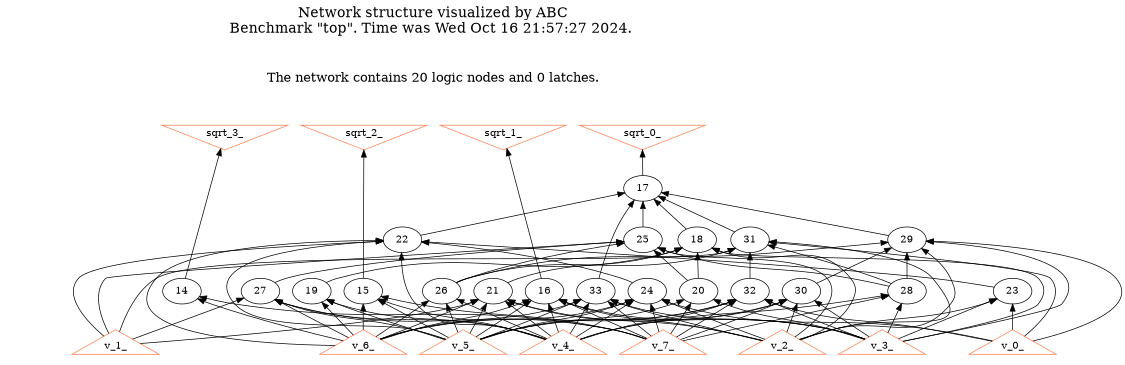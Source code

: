 # Network structure generated by ABC

digraph network {
size = "7.5,10";
center = true;
edge [dir = back];

{
  node [shape = plaintext];
  edge [style = invis];
  LevelTitle1 [label=""];
  LevelTitle2 [label=""];
  Level4 [label = ""];
  Level3 [label = ""];
  Level2 [label = ""];
  Level1 [label = ""];
  Level0 [label = ""];
  LevelTitle1 ->  LevelTitle2 ->  Level4 ->  Level3 ->  Level2 ->  Level1 ->  Level0;
}

{
  rank = same;
  LevelTitle1;
  title1 [shape=plaintext,
          fontsize=20,
          fontname = "Times-Roman",
          label="Network structure visualized by ABC\nBenchmark \"top\". Time was Wed Oct 16 21:57:27 2024. "
         ];
}

{
  rank = same;
  LevelTitle2;
  title2 [shape=plaintext,
          fontsize=18,
          fontname = "Times-Roman",
          label="The network contains 20 logic nodes and 0 latches.\n"
         ];
}

{
  rank = same;
  Level4;
  Node9 [label = "sqrt_3_", shape = invtriangle, color = coral, fillcolor = coral];
  Node10 [label = "sqrt_2_", shape = invtriangle, color = coral, fillcolor = coral];
  Node11 [label = "sqrt_1_", shape = invtriangle, color = coral, fillcolor = coral];
  Node12 [label = "sqrt_0_", shape = invtriangle, color = coral, fillcolor = coral];
}

{
  rank = same;
  Level3;
  Node17 [label = "17\n", shape = ellipse];
}

{
  rank = same;
  Level2;
  Node18 [label = "18\n", shape = ellipse];
  Node22 [label = "22\n", shape = ellipse];
  Node25 [label = "25\n", shape = ellipse];
  Node29 [label = "29\n", shape = ellipse];
  Node31 [label = "31\n", shape = ellipse];
}

{
  rank = same;
  Level1;
  Node14 [label = "14\n", shape = ellipse];
  Node15 [label = "15\n", shape = ellipse];
  Node16 [label = "16\n", shape = ellipse];
  Node19 [label = "19\n", shape = ellipse];
  Node20 [label = "20\n", shape = ellipse];
  Node21 [label = "21\n", shape = ellipse];
  Node23 [label = "23\n", shape = ellipse];
  Node24 [label = "24\n", shape = ellipse];
  Node26 [label = "26\n", shape = ellipse];
  Node27 [label = "27\n", shape = ellipse];
  Node28 [label = "28\n", shape = ellipse];
  Node30 [label = "30\n", shape = ellipse];
  Node32 [label = "32\n", shape = ellipse];
  Node33 [label = "33\n", shape = ellipse];
}

{
  rank = same;
  Level0;
  Node1 [label = "v_6_", shape = triangle, color = coral, fillcolor = coral];
  Node2 [label = "v_7_", shape = triangle, color = coral, fillcolor = coral];
  Node3 [label = "v_4_", shape = triangle, color = coral, fillcolor = coral];
  Node4 [label = "v_5_", shape = triangle, color = coral, fillcolor = coral];
  Node5 [label = "v_2_", shape = triangle, color = coral, fillcolor = coral];
  Node6 [label = "v_3_", shape = triangle, color = coral, fillcolor = coral];
  Node7 [label = "v_0_", shape = triangle, color = coral, fillcolor = coral];
  Node8 [label = "v_1_", shape = triangle, color = coral, fillcolor = coral];
}

title1 -> title2 [style = invis];
title2 -> Node9 [style = invis];
title2 -> Node10 [style = invis];
title2 -> Node11 [style = invis];
title2 -> Node12 [style = invis];
Node9 -> Node10 [style = invis];
Node10 -> Node11 [style = invis];
Node11 -> Node12 [style = invis];
Node9 -> Node14 [style = solid];
Node10 -> Node15 [style = solid];
Node11 -> Node16 [style = solid];
Node12 -> Node17 [style = solid];
Node14 -> Node1 [style = solid];
Node14 -> Node2 [style = solid];
Node15 -> Node1 [style = solid];
Node15 -> Node2 [style = solid];
Node15 -> Node3 [style = solid];
Node15 -> Node4 [style = solid];
Node16 -> Node1 [style = solid];
Node16 -> Node2 [style = solid];
Node16 -> Node3 [style = solid];
Node16 -> Node4 [style = solid];
Node16 -> Node5 [style = solid];
Node16 -> Node6 [style = solid];
Node17 -> Node18 [style = solid];
Node17 -> Node22 [style = solid];
Node17 -> Node25 [style = solid];
Node17 -> Node29 [style = solid];
Node17 -> Node31 [style = solid];
Node17 -> Node33 [style = solid];
Node18 -> Node19 [style = solid];
Node18 -> Node20 [style = solid];
Node18 -> Node21 [style = solid];
Node18 -> Node5 [style = solid];
Node18 -> Node6 [style = solid];
Node19 -> Node1 [style = solid];
Node19 -> Node3 [style = solid];
Node19 -> Node4 [style = solid];
Node20 -> Node2 [style = solid];
Node20 -> Node4 [style = solid];
Node20 -> Node6 [style = solid];
Node21 -> Node1 [style = solid];
Node21 -> Node3 [style = solid];
Node21 -> Node4 [style = solid];
Node21 -> Node5 [style = solid];
Node21 -> Node6 [style = solid];
Node21 -> Node8 [style = solid];
Node22 -> Node23 [style = solid];
Node22 -> Node24 [style = solid];
Node22 -> Node1 [style = solid];
Node22 -> Node3 [style = solid];
Node22 -> Node4 [style = solid];
Node22 -> Node8 [style = solid];
Node23 -> Node5 [style = solid];
Node23 -> Node6 [style = solid];
Node23 -> Node7 [style = solid];
Node24 -> Node1 [style = solid];
Node24 -> Node2 [style = solid];
Node24 -> Node3 [style = solid];
Node24 -> Node4 [style = solid];
Node24 -> Node5 [style = solid];
Node24 -> Node7 [style = solid];
Node25 -> Node26 [style = solid];
Node25 -> Node20 [style = solid];
Node25 -> Node27 [style = solid];
Node25 -> Node28 [style = solid];
Node25 -> Node5 [style = solid];
Node25 -> Node8 [style = solid];
Node26 -> Node1 [style = solid];
Node26 -> Node3 [style = solid];
Node26 -> Node4 [style = solid];
Node27 -> Node1 [style = solid];
Node27 -> Node2 [style = solid];
Node27 -> Node3 [style = solid];
Node27 -> Node4 [style = solid];
Node27 -> Node8 [style = solid];
Node28 -> Node2 [style = solid];
Node28 -> Node3 [style = solid];
Node28 -> Node6 [style = solid];
Node29 -> Node26 [style = solid];
Node29 -> Node28 [style = solid];
Node29 -> Node30 [style = solid];
Node29 -> Node5 [style = solid];
Node29 -> Node6 [style = solid];
Node29 -> Node7 [style = solid];
Node30 -> Node2 [style = solid];
Node30 -> Node3 [style = solid];
Node30 -> Node4 [style = solid];
Node30 -> Node5 [style = solid];
Node30 -> Node6 [style = solid];
Node31 -> Node26 [style = solid];
Node31 -> Node28 [style = solid];
Node31 -> Node32 [style = solid];
Node31 -> Node5 [style = solid];
Node31 -> Node7 [style = solid];
Node31 -> Node8 [style = solid];
Node32 -> Node1 [style = solid];
Node32 -> Node2 [style = solid];
Node32 -> Node3 [style = solid];
Node32 -> Node4 [style = solid];
Node32 -> Node6 [style = solid];
Node32 -> Node7 [style = solid];
Node33 -> Node1 [style = solid];
Node33 -> Node2 [style = solid];
Node33 -> Node3 [style = solid];
Node33 -> Node4 [style = solid];
Node33 -> Node5 [style = solid];
Node33 -> Node6 [style = solid];
}


